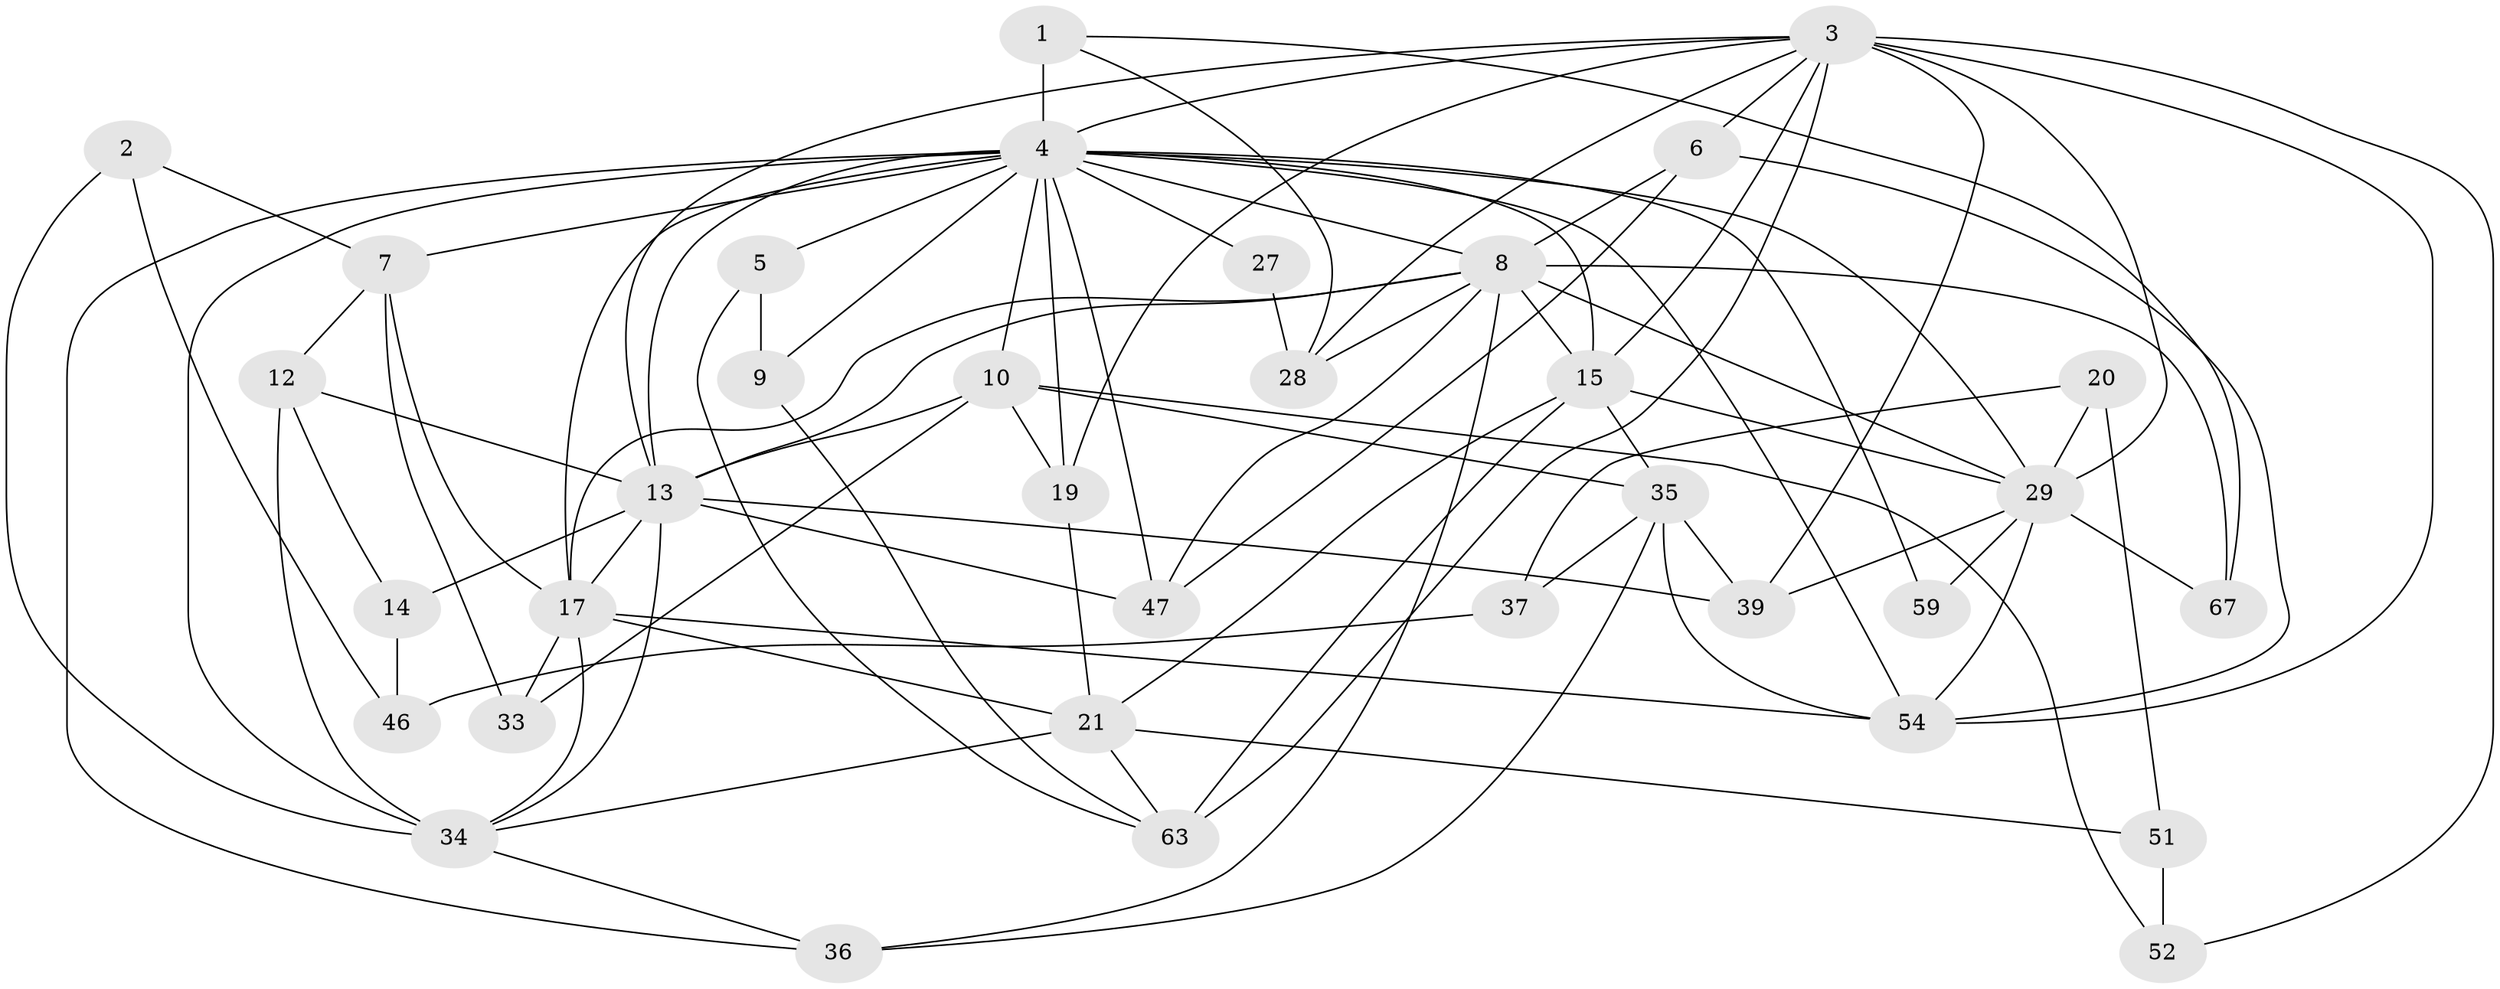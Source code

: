 // original degree distribution, {4: 0.29577464788732394, 3: 0.28169014084507044, 5: 0.16901408450704225, 6: 0.08450704225352113, 2: 0.11267605633802817, 7: 0.056338028169014086}
// Generated by graph-tools (version 1.1) at 2025/15/03/09/25 04:15:05]
// undirected, 35 vertices, 91 edges
graph export_dot {
graph [start="1"]
  node [color=gray90,style=filled];
  1 [super="+55"];
  2;
  3 [super="+71+18"];
  4 [super="+26+11+31"];
  5;
  6;
  7 [super="+40"];
  8 [super="+45+56+42"];
  9 [super="+24"];
  10 [super="+32"];
  12;
  13 [super="+53"];
  14 [super="+60"];
  15 [super="+16"];
  17 [super="+23"];
  19;
  20;
  21 [super="+48+30"];
  27;
  28;
  29 [super="+43+64"];
  33 [super="+58"];
  34 [super="+65+70"];
  35 [super="+44+69"];
  36;
  37;
  39;
  46;
  47;
  51;
  52;
  54 [super="+68"];
  59;
  63;
  67;
  1 -- 28;
  1 -- 4 [weight=3];
  1 -- 67;
  2 -- 46;
  2 -- 7;
  2 -- 34;
  3 -- 39;
  3 -- 6;
  3 -- 28;
  3 -- 29;
  3 -- 63;
  3 -- 4;
  3 -- 19;
  3 -- 52;
  3 -- 54 [weight=2];
  3 -- 13;
  3 -- 15 [weight=2];
  4 -- 27;
  4 -- 13;
  4 -- 47;
  4 -- 59;
  4 -- 29;
  4 -- 9;
  4 -- 34 [weight=2];
  4 -- 5;
  4 -- 36;
  4 -- 8 [weight=2];
  4 -- 10 [weight=2];
  4 -- 17;
  4 -- 19;
  4 -- 54 [weight=2];
  4 -- 7;
  4 -- 15;
  5 -- 63;
  5 -- 9;
  6 -- 47;
  6 -- 54;
  6 -- 8;
  7 -- 12;
  7 -- 17 [weight=2];
  7 -- 33;
  8 -- 17;
  8 -- 36;
  8 -- 67;
  8 -- 28 [weight=2];
  8 -- 47;
  8 -- 29;
  8 -- 13;
  8 -- 15 [weight=2];
  9 -- 63;
  10 -- 52;
  10 -- 13;
  10 -- 19;
  10 -- 35;
  10 -- 33;
  12 -- 13;
  12 -- 14;
  12 -- 34;
  13 -- 47;
  13 -- 17;
  13 -- 39;
  13 -- 14;
  13 -- 34;
  14 -- 46 [weight=2];
  15 -- 63 [weight=2];
  15 -- 35;
  15 -- 29;
  15 -- 21;
  17 -- 54;
  17 -- 21;
  17 -- 33;
  17 -- 34;
  19 -- 21;
  20 -- 51;
  20 -- 37;
  20 -- 29;
  21 -- 63;
  21 -- 51;
  21 -- 34;
  27 -- 28;
  29 -- 54;
  29 -- 59;
  29 -- 67;
  29 -- 39;
  34 -- 36;
  35 -- 37;
  35 -- 39;
  35 -- 36;
  35 -- 54;
  37 -- 46;
  51 -- 52;
}
